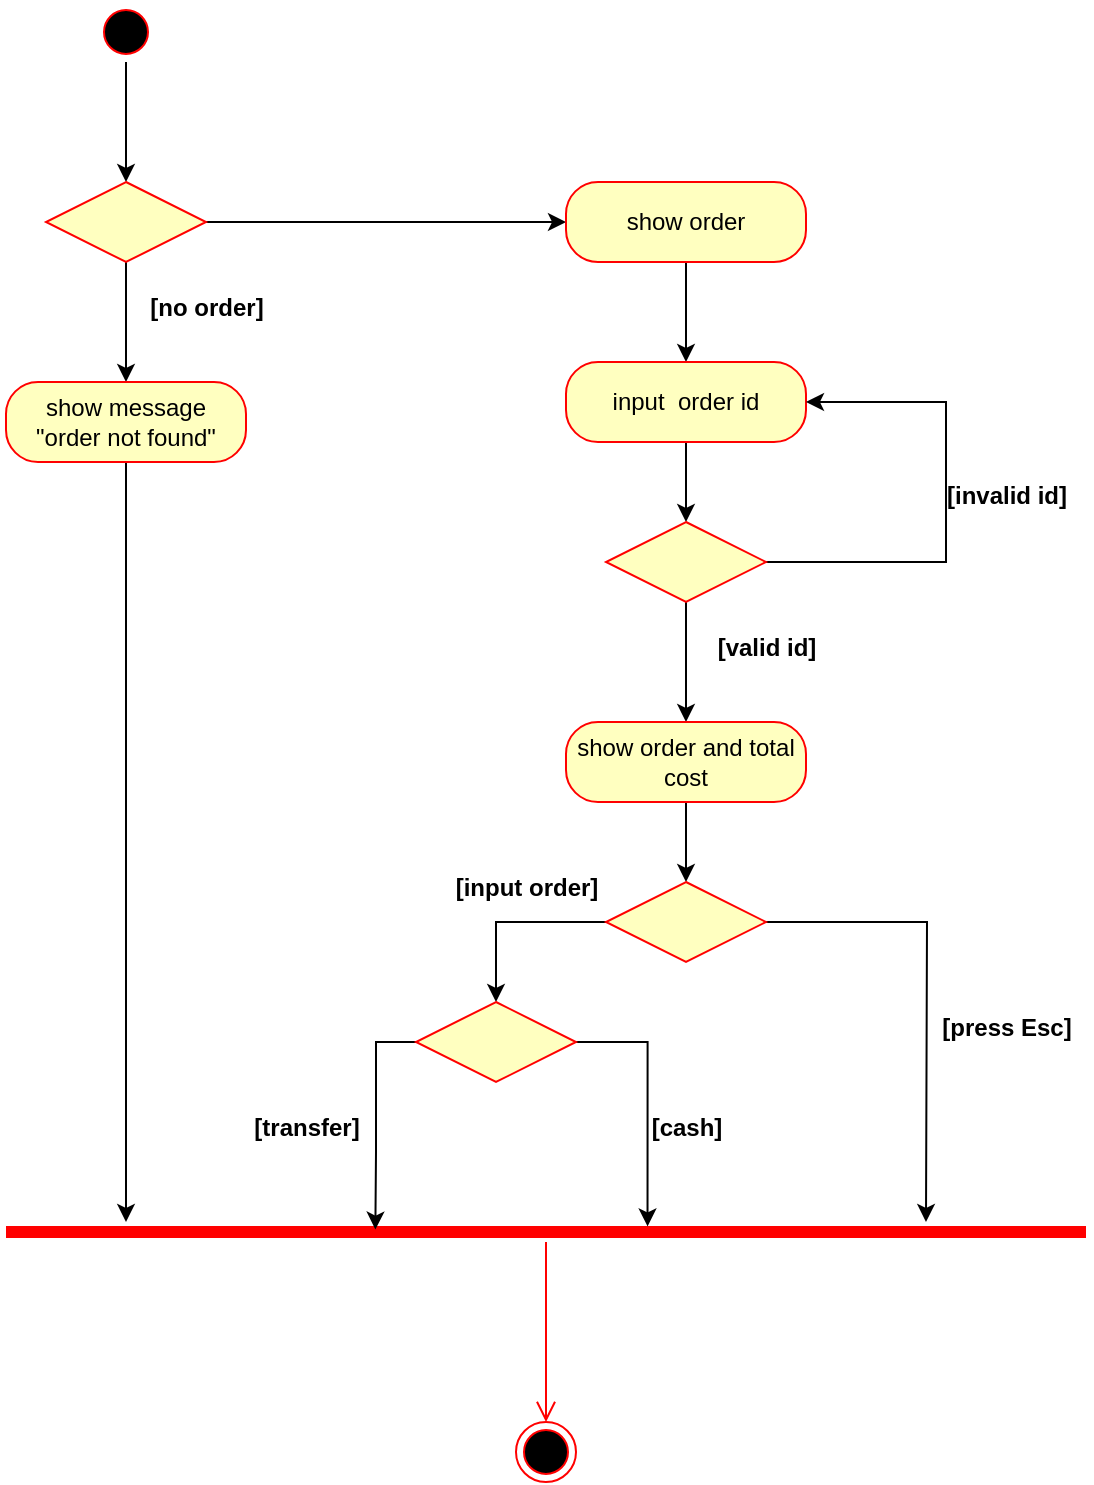 <mxfile version="21.5.0" type="device">
  <diagram name="Page-1" id="jjQaaGUacZ2KaXL8Hgk3">
    <mxGraphModel dx="1036" dy="606" grid="1" gridSize="10" guides="1" tooltips="1" connect="1" arrows="1" fold="1" page="1" pageScale="1" pageWidth="850" pageHeight="1100" math="0" shadow="0">
      <root>
        <mxCell id="0" />
        <mxCell id="1" parent="0" />
        <mxCell id="Omh4gyEKQVR0VZOkQqkC-6" style="edgeStyle=orthogonalEdgeStyle;rounded=0;orthogonalLoop=1;jettySize=auto;html=1;exitX=0.5;exitY=1;exitDx=0;exitDy=0;entryX=0.5;entryY=0;entryDx=0;entryDy=0;" parent="1" source="Omh4gyEKQVR0VZOkQqkC-1" target="Omh4gyEKQVR0VZOkQqkC-3" edge="1">
          <mxGeometry relative="1" as="geometry" />
        </mxCell>
        <mxCell id="Omh4gyEKQVR0VZOkQqkC-1" value="" style="ellipse;html=1;shape=startState;fillColor=#000000;strokeColor=#ff0000;" parent="1" vertex="1">
          <mxGeometry x="145" y="30" width="30" height="30" as="geometry" />
        </mxCell>
        <mxCell id="Omh4gyEKQVR0VZOkQqkC-9" style="edgeStyle=orthogonalEdgeStyle;rounded=0;orthogonalLoop=1;jettySize=auto;html=1;exitX=0.5;exitY=1;exitDx=0;exitDy=0;entryX=0.5;entryY=0;entryDx=0;entryDy=0;" parent="1" source="Omh4gyEKQVR0VZOkQqkC-3" target="Omh4gyEKQVR0VZOkQqkC-7" edge="1">
          <mxGeometry relative="1" as="geometry" />
        </mxCell>
        <mxCell id="Omh4gyEKQVR0VZOkQqkC-13" style="edgeStyle=orthogonalEdgeStyle;rounded=0;orthogonalLoop=1;jettySize=auto;html=1;exitX=1;exitY=0.5;exitDx=0;exitDy=0;entryX=0;entryY=0.5;entryDx=0;entryDy=0;" parent="1" source="Omh4gyEKQVR0VZOkQqkC-3" edge="1">
          <mxGeometry relative="1" as="geometry">
            <mxPoint x="380" y="140" as="targetPoint" />
          </mxGeometry>
        </mxCell>
        <mxCell id="Omh4gyEKQVR0VZOkQqkC-3" value="" style="rhombus;whiteSpace=wrap;html=1;fontColor=#000000;fillColor=#ffffc0;strokeColor=#ff0000;" parent="1" vertex="1">
          <mxGeometry x="120" y="120" width="80" height="40" as="geometry" />
        </mxCell>
        <mxCell id="Omh4gyEKQVR0VZOkQqkC-48" style="edgeStyle=orthogonalEdgeStyle;rounded=0;orthogonalLoop=1;jettySize=auto;html=1;exitX=0.5;exitY=1;exitDx=0;exitDy=0;" parent="1" source="Omh4gyEKQVR0VZOkQqkC-7" edge="1">
          <mxGeometry relative="1" as="geometry">
            <mxPoint x="160" y="640" as="targetPoint" />
          </mxGeometry>
        </mxCell>
        <mxCell id="Omh4gyEKQVR0VZOkQqkC-7" value="show message&lt;br&gt;&quot;order not found&quot;" style="rounded=1;whiteSpace=wrap;html=1;arcSize=40;fontColor=#000000;fillColor=#ffffc0;strokeColor=#ff0000;" parent="1" vertex="1">
          <mxGeometry x="100" y="220" width="120" height="40" as="geometry" />
        </mxCell>
        <mxCell id="Omh4gyEKQVR0VZOkQqkC-10" value="[no&amp;nbsp;order]" style="text;align=center;fontStyle=1;verticalAlign=middle;spacingLeft=3;spacingRight=3;strokeColor=none;rotatable=0;points=[[0,0.5],[1,0.5]];portConstraint=eastwest;html=1;" parent="1" vertex="1">
          <mxGeometry x="160" y="170" width="80" height="26" as="geometry" />
        </mxCell>
        <mxCell id="Omh4gyEKQVR0VZOkQqkC-27" style="edgeStyle=orthogonalEdgeStyle;rounded=0;orthogonalLoop=1;jettySize=auto;html=1;exitX=0.5;exitY=1;exitDx=0;exitDy=0;entryX=0.5;entryY=0;entryDx=0;entryDy=0;" parent="1" source="Omh4gyEKQVR0VZOkQqkC-23" target="Omh4gyEKQVR0VZOkQqkC-25" edge="1">
          <mxGeometry relative="1" as="geometry" />
        </mxCell>
        <mxCell id="Omh4gyEKQVR0VZOkQqkC-23" value="show&amp;nbsp;order" style="rounded=1;whiteSpace=wrap;html=1;arcSize=40;fontColor=#000000;fillColor=#ffffc0;strokeColor=#ff0000;" parent="1" vertex="1">
          <mxGeometry x="380" y="120" width="120" height="40" as="geometry" />
        </mxCell>
        <mxCell id="Omh4gyEKQVR0VZOkQqkC-31" style="edgeStyle=orthogonalEdgeStyle;rounded=0;orthogonalLoop=1;jettySize=auto;html=1;exitX=0.5;exitY=1;exitDx=0;exitDy=0;entryX=0.5;entryY=0;entryDx=0;entryDy=0;" parent="1" source="Omh4gyEKQVR0VZOkQqkC-25" target="Omh4gyEKQVR0VZOkQqkC-28" edge="1">
          <mxGeometry relative="1" as="geometry" />
        </mxCell>
        <mxCell id="Omh4gyEKQVR0VZOkQqkC-25" value="input&amp;nbsp;&amp;nbsp;order id" style="rounded=1;whiteSpace=wrap;html=1;arcSize=40;fontColor=#000000;fillColor=#ffffc0;strokeColor=#ff0000;" parent="1" vertex="1">
          <mxGeometry x="380" y="210" width="120" height="40" as="geometry" />
        </mxCell>
        <mxCell id="Omh4gyEKQVR0VZOkQqkC-33" style="edgeStyle=orthogonalEdgeStyle;rounded=0;orthogonalLoop=1;jettySize=auto;html=1;exitX=1;exitY=0.5;exitDx=0;exitDy=0;entryX=1;entryY=0.5;entryDx=0;entryDy=0;" parent="1" source="Omh4gyEKQVR0VZOkQqkC-28" target="Omh4gyEKQVR0VZOkQqkC-25" edge="1">
          <mxGeometry relative="1" as="geometry">
            <Array as="points">
              <mxPoint x="570" y="310" />
              <mxPoint x="570" y="230" />
            </Array>
          </mxGeometry>
        </mxCell>
        <mxCell id="Omh4gyEKQVR0VZOkQqkC-37" style="edgeStyle=orthogonalEdgeStyle;rounded=0;orthogonalLoop=1;jettySize=auto;html=1;exitX=0.5;exitY=1;exitDx=0;exitDy=0;entryX=0.5;entryY=0;entryDx=0;entryDy=0;" parent="1" source="Omh4gyEKQVR0VZOkQqkC-28" target="Omh4gyEKQVR0VZOkQqkC-35" edge="1">
          <mxGeometry relative="1" as="geometry" />
        </mxCell>
        <mxCell id="Omh4gyEKQVR0VZOkQqkC-28" value="" style="rhombus;whiteSpace=wrap;html=1;fontColor=#000000;fillColor=#ffffc0;strokeColor=#ff0000;" parent="1" vertex="1">
          <mxGeometry x="400" y="290" width="80" height="40" as="geometry" />
        </mxCell>
        <mxCell id="Omh4gyEKQVR0VZOkQqkC-32" value="[valid id]" style="text;align=center;fontStyle=1;verticalAlign=middle;spacingLeft=3;spacingRight=3;strokeColor=none;rotatable=0;points=[[0,0.5],[1,0.5]];portConstraint=eastwest;html=1;" parent="1" vertex="1">
          <mxGeometry x="440" y="340" width="80" height="26" as="geometry" />
        </mxCell>
        <mxCell id="Omh4gyEKQVR0VZOkQqkC-34" value="[invalid id]" style="text;align=center;fontStyle=1;verticalAlign=middle;spacingLeft=3;spacingRight=3;strokeColor=none;rotatable=0;points=[[0,0.5],[1,0.5]];portConstraint=eastwest;html=1;" parent="1" vertex="1">
          <mxGeometry x="560" y="264" width="80" height="26" as="geometry" />
        </mxCell>
        <mxCell id="Omh4gyEKQVR0VZOkQqkC-41" style="edgeStyle=orthogonalEdgeStyle;rounded=0;orthogonalLoop=1;jettySize=auto;html=1;exitX=0.5;exitY=1;exitDx=0;exitDy=0;entryX=0.5;entryY=0;entryDx=0;entryDy=0;" parent="1" source="Omh4gyEKQVR0VZOkQqkC-35" target="Omh4gyEKQVR0VZOkQqkC-38" edge="1">
          <mxGeometry relative="1" as="geometry" />
        </mxCell>
        <mxCell id="Omh4gyEKQVR0VZOkQqkC-35" value="show&amp;nbsp;order and total&lt;br&gt;cost" style="rounded=1;whiteSpace=wrap;html=1;arcSize=40;fontColor=#000000;fillColor=#ffffc0;strokeColor=#ff0000;" parent="1" vertex="1">
          <mxGeometry x="380" y="390" width="120" height="40" as="geometry" />
        </mxCell>
        <mxCell id="Omh4gyEKQVR0VZOkQqkC-49" style="edgeStyle=orthogonalEdgeStyle;rounded=0;orthogonalLoop=1;jettySize=auto;html=1;exitX=0;exitY=0.5;exitDx=0;exitDy=0;entryX=0.5;entryY=0;entryDx=0;entryDy=0;" parent="1" source="Omh4gyEKQVR0VZOkQqkC-38" edge="1" target="580T8rbPae0MbjdYwN-l-1">
          <mxGeometry relative="1" as="geometry">
            <mxPoint x="330" y="530" as="targetPoint" />
          </mxGeometry>
        </mxCell>
        <mxCell id="Omh4gyEKQVR0VZOkQqkC-50" style="edgeStyle=orthogonalEdgeStyle;rounded=0;orthogonalLoop=1;jettySize=auto;html=1;exitX=1;exitY=0.5;exitDx=0;exitDy=0;" parent="1" source="Omh4gyEKQVR0VZOkQqkC-38" edge="1">
          <mxGeometry relative="1" as="geometry">
            <mxPoint x="560" y="640" as="targetPoint" />
          </mxGeometry>
        </mxCell>
        <mxCell id="Omh4gyEKQVR0VZOkQqkC-38" value="" style="rhombus;whiteSpace=wrap;html=1;fontColor=#000000;fillColor=#ffffc0;strokeColor=#ff0000;" parent="1" vertex="1">
          <mxGeometry x="400" y="470" width="80" height="40" as="geometry" />
        </mxCell>
        <mxCell id="Omh4gyEKQVR0VZOkQqkC-45" value="" style="shape=line;html=1;strokeWidth=6;strokeColor=#ff0000;" parent="1" vertex="1">
          <mxGeometry x="100" y="640" width="540" height="10" as="geometry" />
        </mxCell>
        <mxCell id="Omh4gyEKQVR0VZOkQqkC-46" value="" style="edgeStyle=orthogonalEdgeStyle;html=1;verticalAlign=bottom;endArrow=open;endSize=8;strokeColor=#ff0000;rounded=0;entryX=0.5;entryY=0;entryDx=0;entryDy=0;" parent="1" source="Omh4gyEKQVR0VZOkQqkC-45" target="Omh4gyEKQVR0VZOkQqkC-47" edge="1">
          <mxGeometry relative="1" as="geometry">
            <mxPoint x="310" y="740" as="targetPoint" />
            <Array as="points">
              <mxPoint x="370" y="720" />
              <mxPoint x="370" y="720" />
            </Array>
          </mxGeometry>
        </mxCell>
        <mxCell id="Omh4gyEKQVR0VZOkQqkC-47" value="" style="ellipse;html=1;shape=endState;fillColor=#000000;strokeColor=#ff0000;" parent="1" vertex="1">
          <mxGeometry x="355" y="740" width="30" height="30" as="geometry" />
        </mxCell>
        <mxCell id="Omh4gyEKQVR0VZOkQqkC-51" value="[input&amp;nbsp;order]" style="text;align=center;fontStyle=1;verticalAlign=middle;spacingLeft=3;spacingRight=3;strokeColor=none;rotatable=0;points=[[0,0.5],[1,0.5]];portConstraint=eastwest;html=1;" parent="1" vertex="1">
          <mxGeometry x="320" y="460" width="80" height="26" as="geometry" />
        </mxCell>
        <mxCell id="Omh4gyEKQVR0VZOkQqkC-52" value="[press&amp;nbsp;Esc]" style="text;align=center;fontStyle=1;verticalAlign=middle;spacingLeft=3;spacingRight=3;strokeColor=none;rotatable=0;points=[[0,0.5],[1,0.5]];portConstraint=eastwest;html=1;" parent="1" vertex="1">
          <mxGeometry x="560" y="530" width="80" height="26" as="geometry" />
        </mxCell>
        <mxCell id="580T8rbPae0MbjdYwN-l-5" style="edgeStyle=orthogonalEdgeStyle;rounded=0;orthogonalLoop=1;jettySize=auto;html=1;exitX=1;exitY=0.5;exitDx=0;exitDy=0;entryX=0.594;entryY=0.22;entryDx=0;entryDy=0;entryPerimeter=0;" edge="1" parent="1" source="580T8rbPae0MbjdYwN-l-1" target="Omh4gyEKQVR0VZOkQqkC-45">
          <mxGeometry relative="1" as="geometry" />
        </mxCell>
        <mxCell id="580T8rbPae0MbjdYwN-l-7" style="edgeStyle=orthogonalEdgeStyle;rounded=0;orthogonalLoop=1;jettySize=auto;html=1;exitX=0;exitY=0.5;exitDx=0;exitDy=0;entryX=0.342;entryY=0.38;entryDx=0;entryDy=0;entryPerimeter=0;" edge="1" parent="1" source="580T8rbPae0MbjdYwN-l-1" target="Omh4gyEKQVR0VZOkQqkC-45">
          <mxGeometry relative="1" as="geometry" />
        </mxCell>
        <mxCell id="580T8rbPae0MbjdYwN-l-1" value="" style="rhombus;whiteSpace=wrap;html=1;fontColor=#000000;fillColor=#ffffc0;strokeColor=#ff0000;" vertex="1" parent="1">
          <mxGeometry x="305" y="530" width="80" height="40" as="geometry" />
        </mxCell>
        <mxCell id="580T8rbPae0MbjdYwN-l-8" value="[cash]" style="text;align=center;fontStyle=1;verticalAlign=middle;spacingLeft=3;spacingRight=3;strokeColor=none;rotatable=0;points=[[0,0.5],[1,0.5]];portConstraint=eastwest;html=1;" vertex="1" parent="1">
          <mxGeometry x="400" y="580" width="80" height="26" as="geometry" />
        </mxCell>
        <mxCell id="580T8rbPae0MbjdYwN-l-9" value="[transfer]" style="text;align=center;fontStyle=1;verticalAlign=middle;spacingLeft=3;spacingRight=3;strokeColor=none;rotatable=0;points=[[0,0.5],[1,0.5]];portConstraint=eastwest;html=1;" vertex="1" parent="1">
          <mxGeometry x="210" y="580" width="80" height="26" as="geometry" />
        </mxCell>
      </root>
    </mxGraphModel>
  </diagram>
</mxfile>
